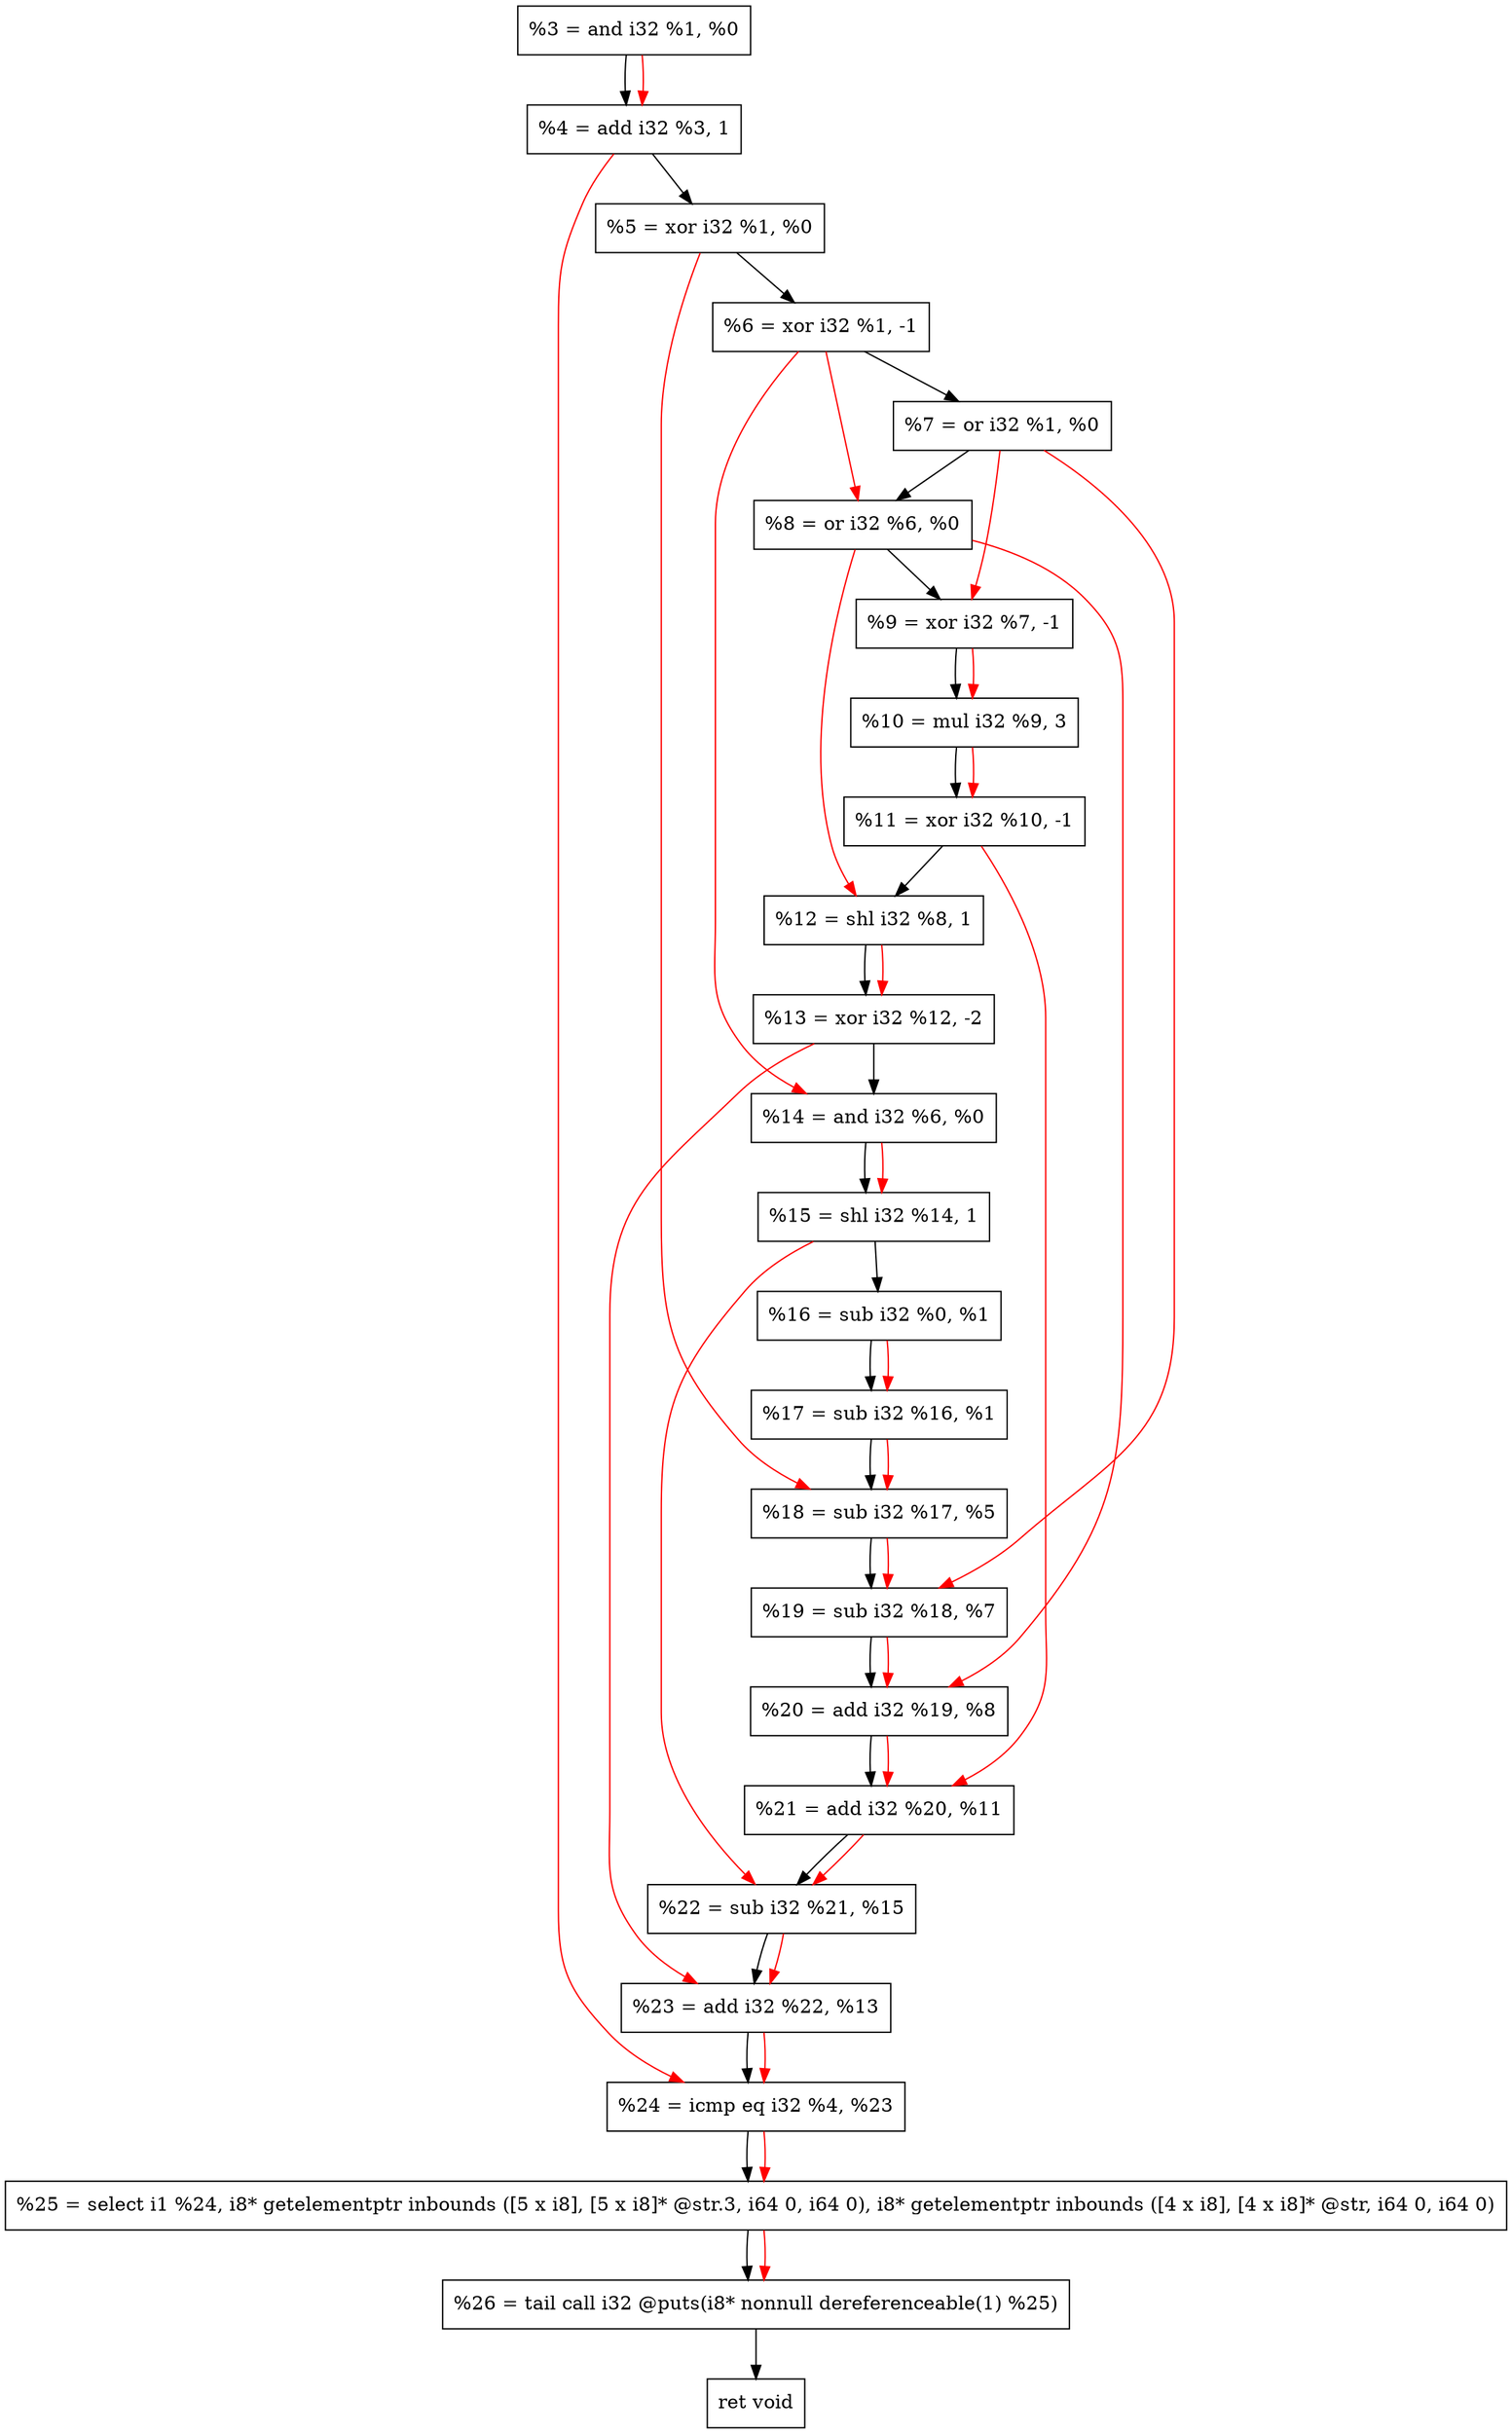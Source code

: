 digraph "DFG for'crackme' function" {
	Node0x18934e0[shape=record, label="  %3 = and i32 %1, %0"];
	Node0x1893b90[shape=record, label="  %4 = add i32 %3, 1"];
	Node0x1893c50[shape=record, label="  %5 = xor i32 %1, %0"];
	Node0x1893cc0[shape=record, label="  %6 = xor i32 %1, -1"];
	Node0x1893d30[shape=record, label="  %7 = or i32 %1, %0"];
	Node0x1893da0[shape=record, label="  %8 = or i32 %6, %0"];
	Node0x1893e10[shape=record, label="  %9 = xor i32 %7, -1"];
	Node0x1893eb0[shape=record, label="  %10 = mul i32 %9, 3"];
	Node0x1893f20[shape=record, label="  %11 = xor i32 %10, -1"];
	Node0x1893f90[shape=record, label="  %12 = shl i32 %8, 1"];
	Node0x1894030[shape=record, label="  %13 = xor i32 %12, -2"];
	Node0x18940a0[shape=record, label="  %14 = and i32 %6, %0"];
	Node0x1894110[shape=record, label="  %15 = shl i32 %14, 1"];
	Node0x1894180[shape=record, label="  %16 = sub i32 %0, %1"];
	Node0x18941f0[shape=record, label="  %17 = sub i32 %16, %1"];
	Node0x1894260[shape=record, label="  %18 = sub i32 %17, %5"];
	Node0x18942d0[shape=record, label="  %19 = sub i32 %18, %7"];
	Node0x1894340[shape=record, label="  %20 = add i32 %19, %8"];
	Node0x18943b0[shape=record, label="  %21 = add i32 %20, %11"];
	Node0x1894420[shape=record, label="  %22 = sub i32 %21, %15"];
	Node0x1894490[shape=record, label="  %23 = add i32 %22, %13"];
	Node0x1894500[shape=record, label="  %24 = icmp eq i32 %4, %23"];
	Node0x1834268[shape=record, label="  %25 = select i1 %24, i8* getelementptr inbounds ([5 x i8], [5 x i8]* @str.3, i64 0, i64 0), i8* getelementptr inbounds ([4 x i8], [4 x i8]* @str, i64 0, i64 0)"];
	Node0x18949a0[shape=record, label="  %26 = tail call i32 @puts(i8* nonnull dereferenceable(1) %25)"];
	Node0x18949f0[shape=record, label="  ret void"];
	Node0x18934e0 -> Node0x1893b90;
	Node0x1893b90 -> Node0x1893c50;
	Node0x1893c50 -> Node0x1893cc0;
	Node0x1893cc0 -> Node0x1893d30;
	Node0x1893d30 -> Node0x1893da0;
	Node0x1893da0 -> Node0x1893e10;
	Node0x1893e10 -> Node0x1893eb0;
	Node0x1893eb0 -> Node0x1893f20;
	Node0x1893f20 -> Node0x1893f90;
	Node0x1893f90 -> Node0x1894030;
	Node0x1894030 -> Node0x18940a0;
	Node0x18940a0 -> Node0x1894110;
	Node0x1894110 -> Node0x1894180;
	Node0x1894180 -> Node0x18941f0;
	Node0x18941f0 -> Node0x1894260;
	Node0x1894260 -> Node0x18942d0;
	Node0x18942d0 -> Node0x1894340;
	Node0x1894340 -> Node0x18943b0;
	Node0x18943b0 -> Node0x1894420;
	Node0x1894420 -> Node0x1894490;
	Node0x1894490 -> Node0x1894500;
	Node0x1894500 -> Node0x1834268;
	Node0x1834268 -> Node0x18949a0;
	Node0x18949a0 -> Node0x18949f0;
edge [color=red]
	Node0x18934e0 -> Node0x1893b90;
	Node0x1893cc0 -> Node0x1893da0;
	Node0x1893d30 -> Node0x1893e10;
	Node0x1893e10 -> Node0x1893eb0;
	Node0x1893eb0 -> Node0x1893f20;
	Node0x1893da0 -> Node0x1893f90;
	Node0x1893f90 -> Node0x1894030;
	Node0x1893cc0 -> Node0x18940a0;
	Node0x18940a0 -> Node0x1894110;
	Node0x1894180 -> Node0x18941f0;
	Node0x18941f0 -> Node0x1894260;
	Node0x1893c50 -> Node0x1894260;
	Node0x1894260 -> Node0x18942d0;
	Node0x1893d30 -> Node0x18942d0;
	Node0x18942d0 -> Node0x1894340;
	Node0x1893da0 -> Node0x1894340;
	Node0x1894340 -> Node0x18943b0;
	Node0x1893f20 -> Node0x18943b0;
	Node0x18943b0 -> Node0x1894420;
	Node0x1894110 -> Node0x1894420;
	Node0x1894420 -> Node0x1894490;
	Node0x1894030 -> Node0x1894490;
	Node0x1893b90 -> Node0x1894500;
	Node0x1894490 -> Node0x1894500;
	Node0x1894500 -> Node0x1834268;
	Node0x1834268 -> Node0x18949a0;
}
